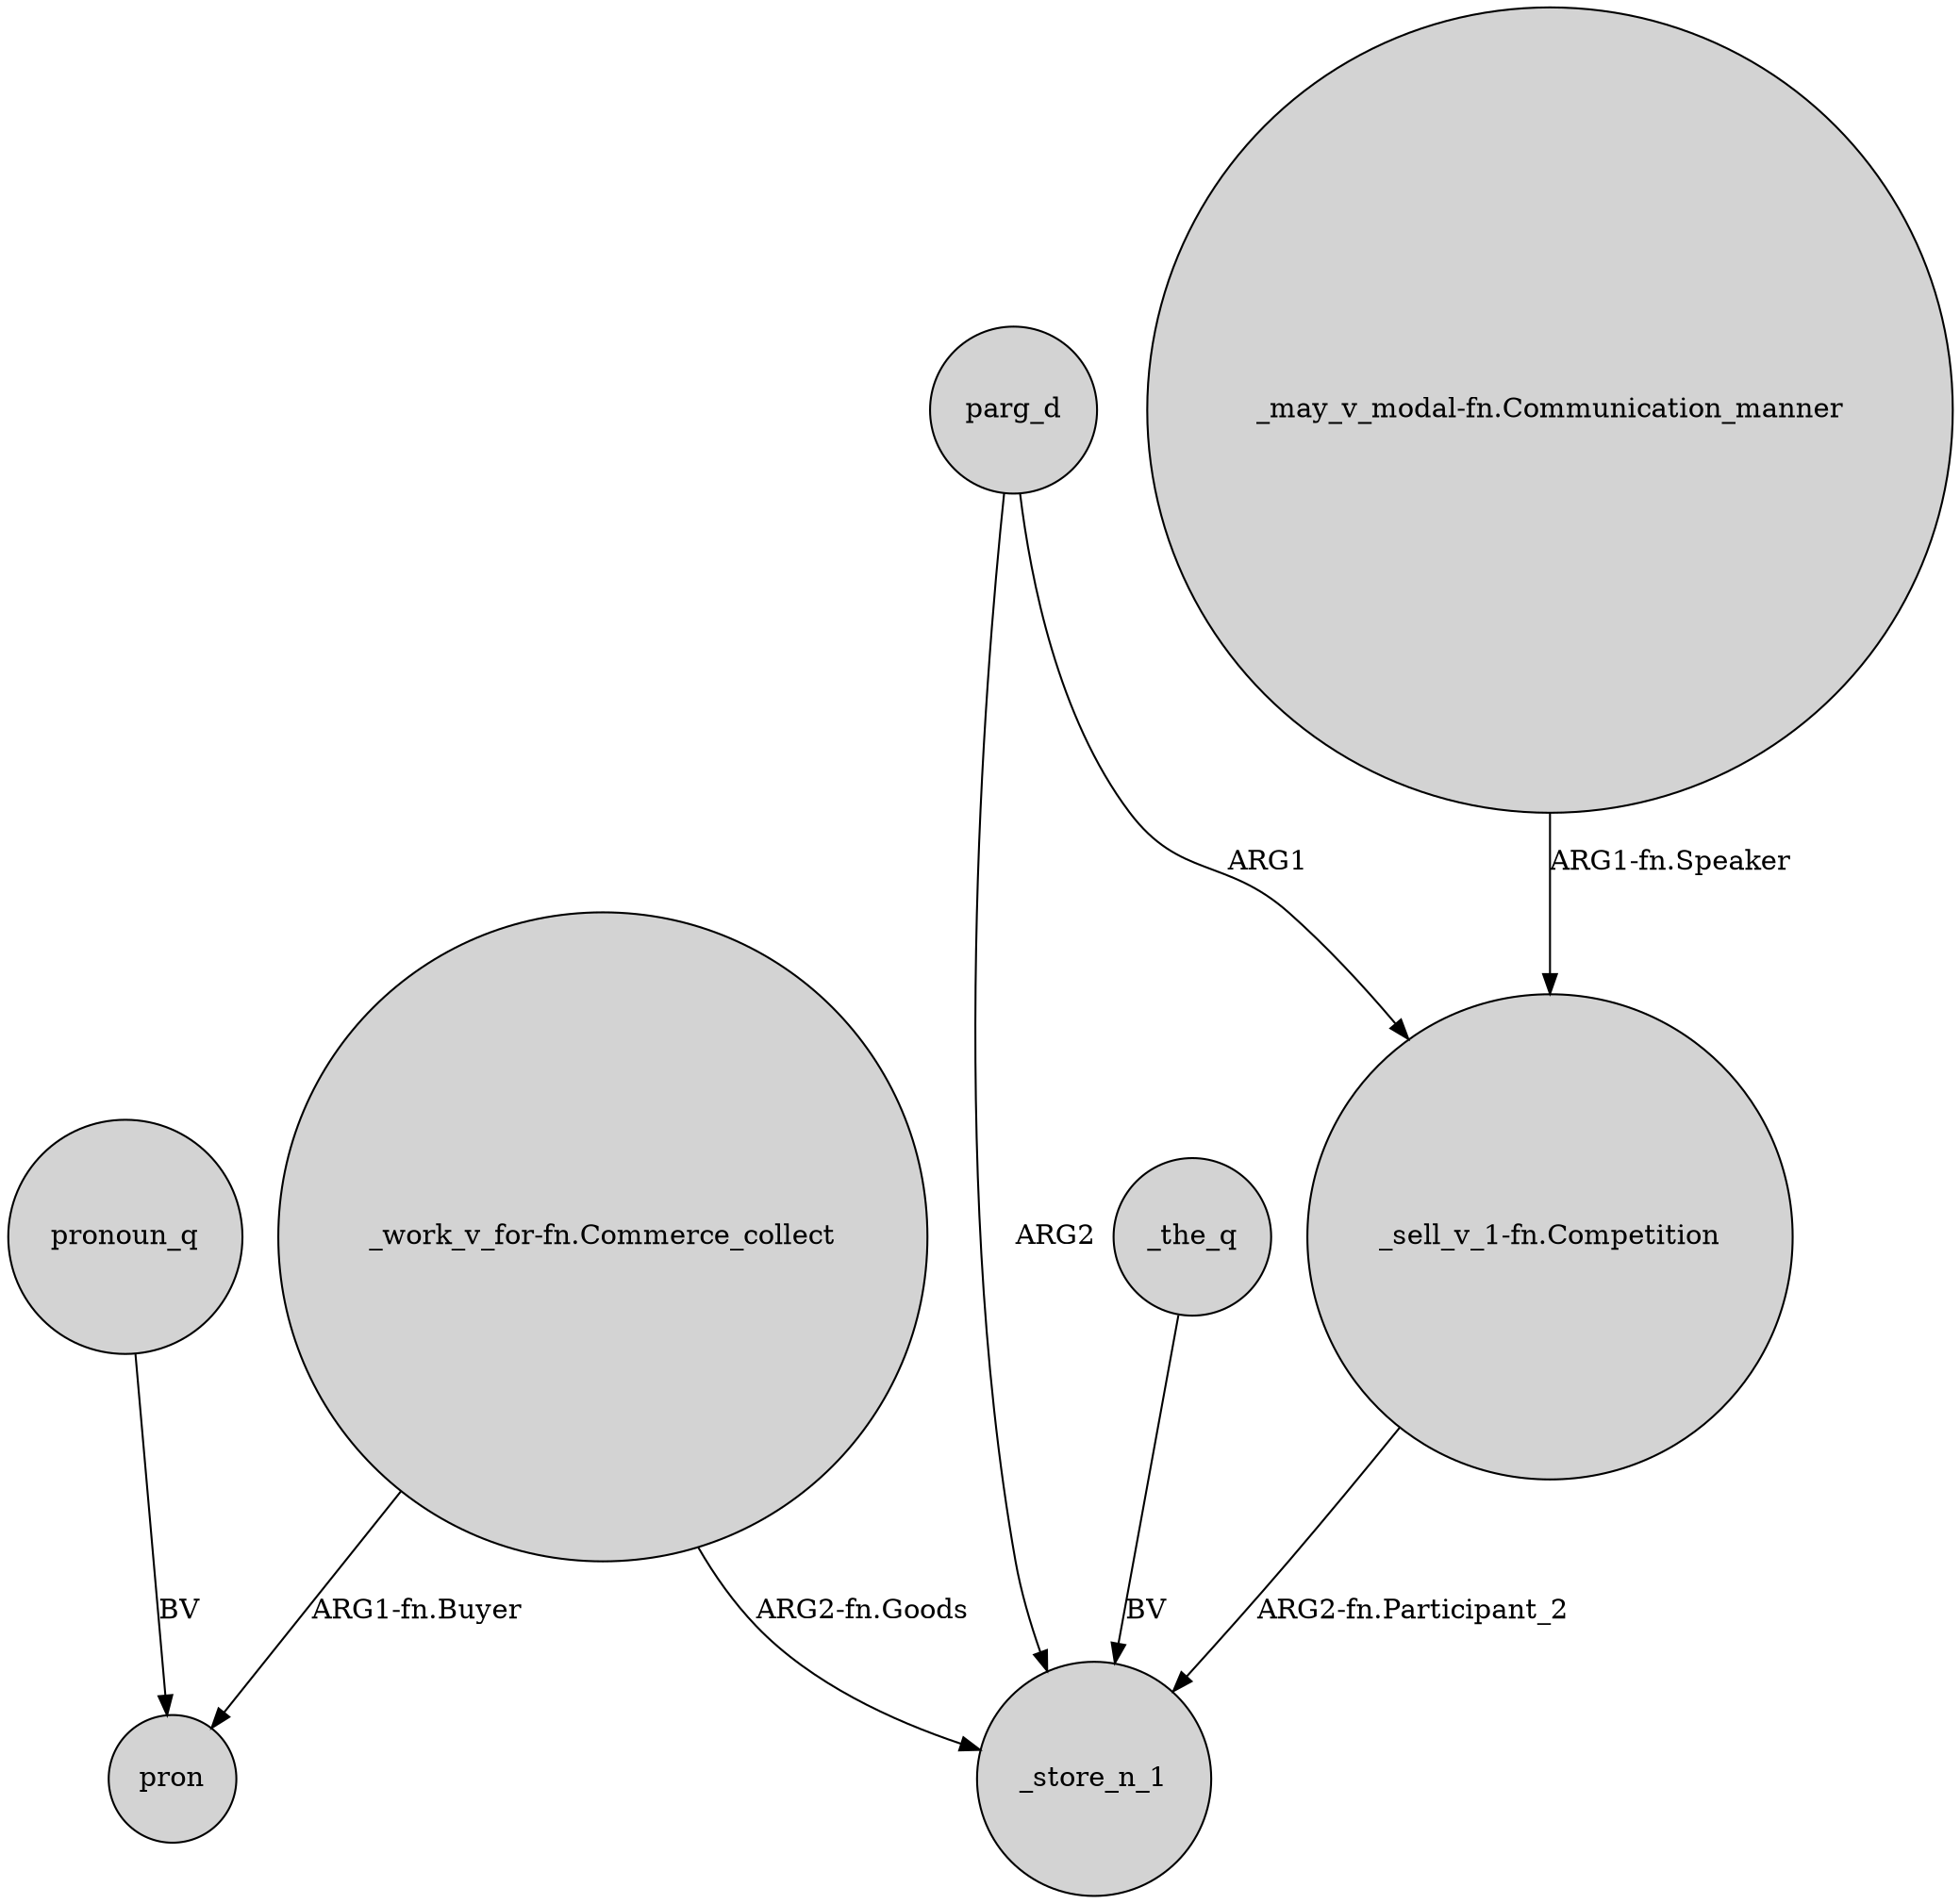 digraph {
	node [shape=circle style=filled]
	"_work_v_for-fn.Commerce_collect" -> pron [label="ARG1-fn.Buyer"]
	parg_d -> _store_n_1 [label=ARG2]
	_the_q -> _store_n_1 [label=BV]
	"_sell_v_1-fn.Competition" -> _store_n_1 [label="ARG2-fn.Participant_2"]
	"_work_v_for-fn.Commerce_collect" -> _store_n_1 [label="ARG2-fn.Goods"]
	"_may_v_modal-fn.Communication_manner" -> "_sell_v_1-fn.Competition" [label="ARG1-fn.Speaker"]
	pronoun_q -> pron [label=BV]
	parg_d -> "_sell_v_1-fn.Competition" [label=ARG1]
}
